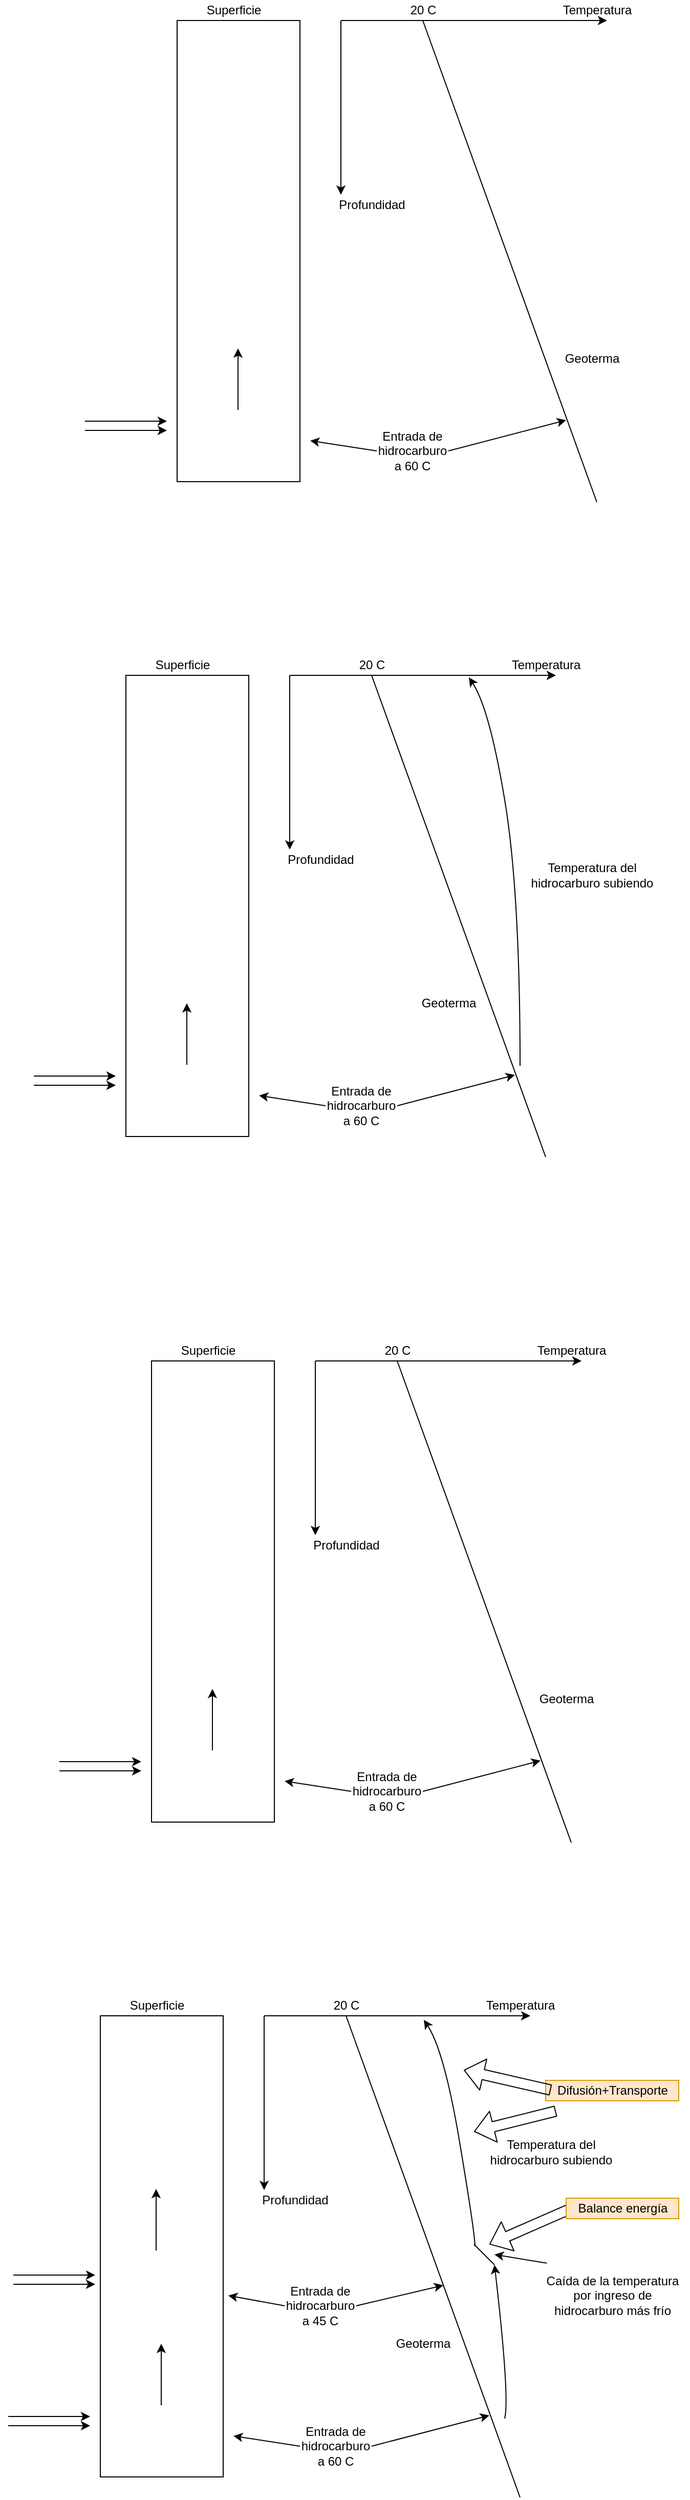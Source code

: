 <mxfile version="12.0.2" type="device" pages="1"><diagram id="9jEtwEMSBzsFZ0hR_dxh" name="Page-1"><mxGraphModel dx="1088" dy="591" grid="1" gridSize="10" guides="1" tooltips="1" connect="1" arrows="1" fold="1" page="1" pageScale="1" pageWidth="850" pageHeight="1100" math="0" shadow="0"><root><mxCell id="0"/><mxCell id="1" parent="0"/><mxCell id="ihtMYPaw3KKNn8zYOf03-1" value="" style="rounded=0;whiteSpace=wrap;html=1;" vertex="1" parent="1"><mxGeometry x="240" y="120" width="120" height="450" as="geometry"/></mxCell><mxCell id="ihtMYPaw3KKNn8zYOf03-2" value="" style="endArrow=classic;html=1;" edge="1" parent="1"><mxGeometry width="50" height="50" relative="1" as="geometry"><mxPoint x="400" y="120" as="sourcePoint"/><mxPoint x="660" y="120" as="targetPoint"/></mxGeometry></mxCell><mxCell id="ihtMYPaw3KKNn8zYOf03-3" value="" style="endArrow=classic;html=1;" edge="1" parent="1"><mxGeometry width="50" height="50" relative="1" as="geometry"><mxPoint x="400" y="120" as="sourcePoint"/><mxPoint x="400" y="290" as="targetPoint"/></mxGeometry></mxCell><mxCell id="ihtMYPaw3KKNn8zYOf03-4" value="&lt;div&gt;Temperatura&lt;/div&gt;" style="text;html=1;resizable=0;autosize=1;align=center;verticalAlign=middle;points=[];fillColor=none;strokeColor=none;rounded=0;" vertex="1" parent="1"><mxGeometry x="610" y="100" width="80" height="20" as="geometry"/></mxCell><mxCell id="ihtMYPaw3KKNn8zYOf03-5" value="&lt;div&gt;Profundidad&lt;/div&gt;" style="text;html=1;resizable=0;autosize=1;align=center;verticalAlign=middle;points=[];fillColor=none;strokeColor=none;rounded=0;" vertex="1" parent="1"><mxGeometry x="390" y="290" width="80" height="20" as="geometry"/></mxCell><mxCell id="ihtMYPaw3KKNn8zYOf03-6" value="" style="endArrow=none;html=1;" edge="1" parent="1"><mxGeometry width="50" height="50" relative="1" as="geometry"><mxPoint x="650" y="590" as="sourcePoint"/><mxPoint x="480" y="120" as="targetPoint"/></mxGeometry></mxCell><mxCell id="ihtMYPaw3KKNn8zYOf03-8" value="&lt;div&gt;Geoterma&lt;/div&gt;" style="text;html=1;resizable=0;autosize=1;align=center;verticalAlign=middle;points=[];fillColor=none;strokeColor=none;rounded=0;" vertex="1" parent="1"><mxGeometry x="610" y="440" width="70" height="20" as="geometry"/></mxCell><mxCell id="ihtMYPaw3KKNn8zYOf03-9" value="20 C" style="text;html=1;resizable=0;autosize=1;align=center;verticalAlign=middle;points=[];fillColor=none;strokeColor=none;rounded=0;" vertex="1" parent="1"><mxGeometry x="460" y="100" width="40" height="20" as="geometry"/></mxCell><mxCell id="ihtMYPaw3KKNn8zYOf03-10" value="Superficie" style="text;html=1;resizable=0;autosize=1;align=center;verticalAlign=middle;points=[];fillColor=none;strokeColor=none;rounded=0;" vertex="1" parent="1"><mxGeometry x="260" y="100" width="70" height="20" as="geometry"/></mxCell><mxCell id="ihtMYPaw3KKNn8zYOf03-11" value="" style="endArrow=classic;html=1;" edge="1" parent="1"><mxGeometry width="50" height="50" relative="1" as="geometry"><mxPoint x="150" y="511" as="sourcePoint"/><mxPoint x="230" y="511" as="targetPoint"/></mxGeometry></mxCell><mxCell id="ihtMYPaw3KKNn8zYOf03-13" value="" style="endArrow=classic;html=1;" edge="1" parent="1"><mxGeometry width="50" height="50" relative="1" as="geometry"><mxPoint x="150" y="520" as="sourcePoint"/><mxPoint x="230" y="520" as="targetPoint"/></mxGeometry></mxCell><mxCell id="ihtMYPaw3KKNn8zYOf03-16" value="Entrada de hidrocarburo a 60 C" style="text;html=1;strokeColor=none;fillColor=none;align=center;verticalAlign=middle;whiteSpace=wrap;rounded=0;" vertex="1" parent="1"><mxGeometry x="435" y="520" width="70" height="40" as="geometry"/></mxCell><mxCell id="ihtMYPaw3KKNn8zYOf03-17" value="" style="endArrow=classic;html=1;exitX=0;exitY=0.5;exitDx=0;exitDy=0;" edge="1" parent="1" source="ihtMYPaw3KKNn8zYOf03-16"><mxGeometry width="50" height="50" relative="1" as="geometry"><mxPoint x="385" y="565" as="sourcePoint"/><mxPoint x="370" y="530" as="targetPoint"/></mxGeometry></mxCell><mxCell id="ihtMYPaw3KKNn8zYOf03-18" value="" style="endArrow=classic;html=1;exitX=1;exitY=0.5;exitDx=0;exitDy=0;" edge="1" parent="1" source="ihtMYPaw3KKNn8zYOf03-16"><mxGeometry width="50" height="50" relative="1" as="geometry"><mxPoint x="505" y="560" as="sourcePoint"/><mxPoint x="620" y="510" as="targetPoint"/></mxGeometry></mxCell><mxCell id="ihtMYPaw3KKNn8zYOf03-20" value="" style="endArrow=classic;html=1;" edge="1" parent="1"><mxGeometry width="50" height="50" relative="1" as="geometry"><mxPoint x="299.5" y="500" as="sourcePoint"/><mxPoint x="299.5" y="440" as="targetPoint"/></mxGeometry></mxCell><mxCell id="ihtMYPaw3KKNn8zYOf03-36" value="" style="rounded=0;whiteSpace=wrap;html=1;" vertex="1" parent="1"><mxGeometry x="190" y="759" width="120" height="450" as="geometry"/></mxCell><mxCell id="ihtMYPaw3KKNn8zYOf03-37" value="" style="endArrow=classic;html=1;" edge="1" parent="1"><mxGeometry width="50" height="50" relative="1" as="geometry"><mxPoint x="350" y="759" as="sourcePoint"/><mxPoint x="610" y="759" as="targetPoint"/></mxGeometry></mxCell><mxCell id="ihtMYPaw3KKNn8zYOf03-38" value="" style="endArrow=classic;html=1;" edge="1" parent="1"><mxGeometry width="50" height="50" relative="1" as="geometry"><mxPoint x="350" y="759" as="sourcePoint"/><mxPoint x="350" y="929" as="targetPoint"/></mxGeometry></mxCell><mxCell id="ihtMYPaw3KKNn8zYOf03-39" value="&lt;div&gt;Temperatura&lt;/div&gt;" style="text;html=1;resizable=0;autosize=1;align=center;verticalAlign=middle;points=[];fillColor=none;strokeColor=none;rounded=0;" vertex="1" parent="1"><mxGeometry x="560" y="739" width="80" height="20" as="geometry"/></mxCell><mxCell id="ihtMYPaw3KKNn8zYOf03-40" value="&lt;div&gt;Profundidad&lt;/div&gt;" style="text;html=1;resizable=0;autosize=1;align=center;verticalAlign=middle;points=[];fillColor=none;strokeColor=none;rounded=0;" vertex="1" parent="1"><mxGeometry x="340" y="929" width="80" height="20" as="geometry"/></mxCell><mxCell id="ihtMYPaw3KKNn8zYOf03-41" value="" style="endArrow=none;html=1;" edge="1" parent="1"><mxGeometry width="50" height="50" relative="1" as="geometry"><mxPoint x="600" y="1229" as="sourcePoint"/><mxPoint x="430" y="759" as="targetPoint"/></mxGeometry></mxCell><mxCell id="ihtMYPaw3KKNn8zYOf03-42" value="&lt;div&gt;Geoterma&lt;/div&gt;" style="text;html=1;resizable=0;autosize=1;align=center;verticalAlign=middle;points=[];fillColor=none;strokeColor=none;rounded=0;" vertex="1" parent="1"><mxGeometry x="470" y="1069" width="70" height="20" as="geometry"/></mxCell><mxCell id="ihtMYPaw3KKNn8zYOf03-43" value="20 C" style="text;html=1;resizable=0;autosize=1;align=center;verticalAlign=middle;points=[];fillColor=none;strokeColor=none;rounded=0;" vertex="1" parent="1"><mxGeometry x="410" y="739" width="40" height="20" as="geometry"/></mxCell><mxCell id="ihtMYPaw3KKNn8zYOf03-44" value="Superficie" style="text;html=1;resizable=0;autosize=1;align=center;verticalAlign=middle;points=[];fillColor=none;strokeColor=none;rounded=0;" vertex="1" parent="1"><mxGeometry x="210" y="739" width="70" height="20" as="geometry"/></mxCell><mxCell id="ihtMYPaw3KKNn8zYOf03-45" value="" style="endArrow=classic;html=1;" edge="1" parent="1"><mxGeometry width="50" height="50" relative="1" as="geometry"><mxPoint x="100" y="1150" as="sourcePoint"/><mxPoint x="180" y="1150" as="targetPoint"/></mxGeometry></mxCell><mxCell id="ihtMYPaw3KKNn8zYOf03-46" value="" style="endArrow=classic;html=1;" edge="1" parent="1"><mxGeometry width="50" height="50" relative="1" as="geometry"><mxPoint x="100" y="1159" as="sourcePoint"/><mxPoint x="180" y="1159" as="targetPoint"/></mxGeometry></mxCell><mxCell id="ihtMYPaw3KKNn8zYOf03-47" value="Entrada de hidrocarburo a 60 C" style="text;html=1;strokeColor=none;fillColor=none;align=center;verticalAlign=middle;whiteSpace=wrap;rounded=0;" vertex="1" parent="1"><mxGeometry x="385" y="1159" width="70" height="40" as="geometry"/></mxCell><mxCell id="ihtMYPaw3KKNn8zYOf03-48" value="" style="endArrow=classic;html=1;exitX=0;exitY=0.5;exitDx=0;exitDy=0;" edge="1" parent="1" source="ihtMYPaw3KKNn8zYOf03-47"><mxGeometry width="50" height="50" relative="1" as="geometry"><mxPoint x="335" y="1204" as="sourcePoint"/><mxPoint x="320" y="1169" as="targetPoint"/></mxGeometry></mxCell><mxCell id="ihtMYPaw3KKNn8zYOf03-49" value="" style="endArrow=classic;html=1;exitX=1;exitY=0.5;exitDx=0;exitDy=0;" edge="1" parent="1" source="ihtMYPaw3KKNn8zYOf03-47"><mxGeometry width="50" height="50" relative="1" as="geometry"><mxPoint x="455" y="1199" as="sourcePoint"/><mxPoint x="570" y="1149" as="targetPoint"/></mxGeometry></mxCell><mxCell id="ihtMYPaw3KKNn8zYOf03-50" value="" style="endArrow=classic;html=1;" edge="1" parent="1"><mxGeometry width="50" height="50" relative="1" as="geometry"><mxPoint x="249.5" y="1139" as="sourcePoint"/><mxPoint x="249.5" y="1079" as="targetPoint"/></mxGeometry></mxCell><mxCell id="ihtMYPaw3KKNn8zYOf03-55" value="" style="curved=1;endArrow=classic;html=1;" edge="1" parent="1"><mxGeometry width="50" height="50" relative="1" as="geometry"><mxPoint x="575" y="1140" as="sourcePoint"/><mxPoint x="525" y="761" as="targetPoint"/><Array as="points"><mxPoint x="575" y="970"/><mxPoint x="545" y="791"/></Array></mxGeometry></mxCell><mxCell id="ihtMYPaw3KKNn8zYOf03-56" value="&lt;div&gt;Temperatura del &lt;br&gt;&lt;/div&gt;&lt;div&gt;hidrocarburo subiendo&lt;/div&gt;" style="text;html=1;resizable=0;autosize=1;align=center;verticalAlign=middle;points=[];fillColor=none;strokeColor=none;rounded=0;" vertex="1" parent="1"><mxGeometry x="575" y="939" width="140" height="30" as="geometry"/></mxCell><mxCell id="ihtMYPaw3KKNn8zYOf03-57" value="" style="rounded=0;whiteSpace=wrap;html=1;" vertex="1" parent="1"><mxGeometry x="215" y="1428" width="120" height="450" as="geometry"/></mxCell><mxCell id="ihtMYPaw3KKNn8zYOf03-58" value="" style="endArrow=classic;html=1;" edge="1" parent="1"><mxGeometry width="50" height="50" relative="1" as="geometry"><mxPoint x="375" y="1428" as="sourcePoint"/><mxPoint x="635" y="1428" as="targetPoint"/></mxGeometry></mxCell><mxCell id="ihtMYPaw3KKNn8zYOf03-59" value="" style="endArrow=classic;html=1;" edge="1" parent="1"><mxGeometry width="50" height="50" relative="1" as="geometry"><mxPoint x="375" y="1428" as="sourcePoint"/><mxPoint x="375" y="1598" as="targetPoint"/></mxGeometry></mxCell><mxCell id="ihtMYPaw3KKNn8zYOf03-60" value="&lt;div&gt;Temperatura&lt;/div&gt;" style="text;html=1;resizable=0;autosize=1;align=center;verticalAlign=middle;points=[];fillColor=none;strokeColor=none;rounded=0;" vertex="1" parent="1"><mxGeometry x="585" y="1408" width="80" height="20" as="geometry"/></mxCell><mxCell id="ihtMYPaw3KKNn8zYOf03-61" value="&lt;div&gt;Profundidad&lt;/div&gt;" style="text;html=1;resizable=0;autosize=1;align=center;verticalAlign=middle;points=[];fillColor=none;strokeColor=none;rounded=0;" vertex="1" parent="1"><mxGeometry x="365" y="1598" width="80" height="20" as="geometry"/></mxCell><mxCell id="ihtMYPaw3KKNn8zYOf03-62" value="" style="endArrow=none;html=1;" edge="1" parent="1"><mxGeometry width="50" height="50" relative="1" as="geometry"><mxPoint x="625" y="1898" as="sourcePoint"/><mxPoint x="455" y="1428" as="targetPoint"/></mxGeometry></mxCell><mxCell id="ihtMYPaw3KKNn8zYOf03-63" value="&lt;div&gt;Geoterma&lt;/div&gt;" style="text;html=1;resizable=0;autosize=1;align=center;verticalAlign=middle;points=[];fillColor=none;strokeColor=none;rounded=0;" vertex="1" parent="1"><mxGeometry x="585" y="1748" width="70" height="20" as="geometry"/></mxCell><mxCell id="ihtMYPaw3KKNn8zYOf03-64" value="20 C" style="text;html=1;resizable=0;autosize=1;align=center;verticalAlign=middle;points=[];fillColor=none;strokeColor=none;rounded=0;" vertex="1" parent="1"><mxGeometry x="435" y="1408" width="40" height="20" as="geometry"/></mxCell><mxCell id="ihtMYPaw3KKNn8zYOf03-65" value="Superficie" style="text;html=1;resizable=0;autosize=1;align=center;verticalAlign=middle;points=[];fillColor=none;strokeColor=none;rounded=0;" vertex="1" parent="1"><mxGeometry x="235" y="1408" width="70" height="20" as="geometry"/></mxCell><mxCell id="ihtMYPaw3KKNn8zYOf03-66" value="" style="endArrow=classic;html=1;" edge="1" parent="1"><mxGeometry width="50" height="50" relative="1" as="geometry"><mxPoint x="125" y="1819" as="sourcePoint"/><mxPoint x="205" y="1819" as="targetPoint"/></mxGeometry></mxCell><mxCell id="ihtMYPaw3KKNn8zYOf03-67" value="" style="endArrow=classic;html=1;" edge="1" parent="1"><mxGeometry width="50" height="50" relative="1" as="geometry"><mxPoint x="125" y="1828" as="sourcePoint"/><mxPoint x="205" y="1828" as="targetPoint"/></mxGeometry></mxCell><mxCell id="ihtMYPaw3KKNn8zYOf03-68" value="Entrada de hidrocarburo a 60 C" style="text;html=1;strokeColor=none;fillColor=none;align=center;verticalAlign=middle;whiteSpace=wrap;rounded=0;" vertex="1" parent="1"><mxGeometry x="410" y="1828" width="70" height="40" as="geometry"/></mxCell><mxCell id="ihtMYPaw3KKNn8zYOf03-69" value="" style="endArrow=classic;html=1;exitX=0;exitY=0.5;exitDx=0;exitDy=0;" edge="1" parent="1" source="ihtMYPaw3KKNn8zYOf03-68"><mxGeometry width="50" height="50" relative="1" as="geometry"><mxPoint x="360" y="1873" as="sourcePoint"/><mxPoint x="345" y="1838" as="targetPoint"/></mxGeometry></mxCell><mxCell id="ihtMYPaw3KKNn8zYOf03-70" value="" style="endArrow=classic;html=1;exitX=1;exitY=0.5;exitDx=0;exitDy=0;" edge="1" parent="1" source="ihtMYPaw3KKNn8zYOf03-68"><mxGeometry width="50" height="50" relative="1" as="geometry"><mxPoint x="480" y="1868" as="sourcePoint"/><mxPoint x="595" y="1818" as="targetPoint"/></mxGeometry></mxCell><mxCell id="ihtMYPaw3KKNn8zYOf03-71" value="" style="endArrow=classic;html=1;" edge="1" parent="1"><mxGeometry width="50" height="50" relative="1" as="geometry"><mxPoint x="274.5" y="1808" as="sourcePoint"/><mxPoint x="274.5" y="1748" as="targetPoint"/></mxGeometry></mxCell><mxCell id="ihtMYPaw3KKNn8zYOf03-72" value="" style="rounded=0;whiteSpace=wrap;html=1;" vertex="1" parent="1"><mxGeometry x="165" y="2067" width="120" height="450" as="geometry"/></mxCell><mxCell id="ihtMYPaw3KKNn8zYOf03-73" value="" style="endArrow=classic;html=1;" edge="1" parent="1"><mxGeometry width="50" height="50" relative="1" as="geometry"><mxPoint x="325" y="2067" as="sourcePoint"/><mxPoint x="585" y="2067" as="targetPoint"/></mxGeometry></mxCell><mxCell id="ihtMYPaw3KKNn8zYOf03-74" value="" style="endArrow=classic;html=1;" edge="1" parent="1"><mxGeometry width="50" height="50" relative="1" as="geometry"><mxPoint x="325" y="2067" as="sourcePoint"/><mxPoint x="325" y="2237" as="targetPoint"/></mxGeometry></mxCell><mxCell id="ihtMYPaw3KKNn8zYOf03-75" value="&lt;div&gt;Temperatura&lt;/div&gt;" style="text;html=1;resizable=0;autosize=1;align=center;verticalAlign=middle;points=[];fillColor=none;strokeColor=none;rounded=0;" vertex="1" parent="1"><mxGeometry x="535" y="2047" width="80" height="20" as="geometry"/></mxCell><mxCell id="ihtMYPaw3KKNn8zYOf03-76" value="&lt;div&gt;Profundidad&lt;/div&gt;" style="text;html=1;resizable=0;autosize=1;align=center;verticalAlign=middle;points=[];fillColor=none;strokeColor=none;rounded=0;" vertex="1" parent="1"><mxGeometry x="315" y="2237" width="80" height="20" as="geometry"/></mxCell><mxCell id="ihtMYPaw3KKNn8zYOf03-77" value="" style="endArrow=none;html=1;" edge="1" parent="1"><mxGeometry width="50" height="50" relative="1" as="geometry"><mxPoint x="575" y="2537" as="sourcePoint"/><mxPoint x="405" y="2067" as="targetPoint"/></mxGeometry></mxCell><mxCell id="ihtMYPaw3KKNn8zYOf03-78" value="&lt;div&gt;Geoterma&lt;/div&gt;" style="text;html=1;resizable=0;autosize=1;align=center;verticalAlign=middle;points=[];fillColor=none;strokeColor=none;rounded=0;" vertex="1" parent="1"><mxGeometry x="445" y="2377" width="70" height="20" as="geometry"/></mxCell><mxCell id="ihtMYPaw3KKNn8zYOf03-79" value="20 C" style="text;html=1;resizable=0;autosize=1;align=center;verticalAlign=middle;points=[];fillColor=none;strokeColor=none;rounded=0;" vertex="1" parent="1"><mxGeometry x="385" y="2047" width="40" height="20" as="geometry"/></mxCell><mxCell id="ihtMYPaw3KKNn8zYOf03-80" value="Superficie" style="text;html=1;resizable=0;autosize=1;align=center;verticalAlign=middle;points=[];fillColor=none;strokeColor=none;rounded=0;" vertex="1" parent="1"><mxGeometry x="185" y="2047" width="70" height="20" as="geometry"/></mxCell><mxCell id="ihtMYPaw3KKNn8zYOf03-81" value="" style="endArrow=classic;html=1;" edge="1" parent="1"><mxGeometry width="50" height="50" relative="1" as="geometry"><mxPoint x="75" y="2458" as="sourcePoint"/><mxPoint x="155" y="2458" as="targetPoint"/></mxGeometry></mxCell><mxCell id="ihtMYPaw3KKNn8zYOf03-82" value="" style="endArrow=classic;html=1;" edge="1" parent="1"><mxGeometry width="50" height="50" relative="1" as="geometry"><mxPoint x="75" y="2467" as="sourcePoint"/><mxPoint x="155" y="2467" as="targetPoint"/></mxGeometry></mxCell><mxCell id="ihtMYPaw3KKNn8zYOf03-83" value="Entrada de hidrocarburo a 60 C" style="text;html=1;strokeColor=none;fillColor=none;align=center;verticalAlign=middle;whiteSpace=wrap;rounded=0;" vertex="1" parent="1"><mxGeometry x="360" y="2467" width="70" height="40" as="geometry"/></mxCell><mxCell id="ihtMYPaw3KKNn8zYOf03-84" value="" style="endArrow=classic;html=1;exitX=0;exitY=0.5;exitDx=0;exitDy=0;" edge="1" parent="1" source="ihtMYPaw3KKNn8zYOf03-83"><mxGeometry width="50" height="50" relative="1" as="geometry"><mxPoint x="310" y="2512" as="sourcePoint"/><mxPoint x="295" y="2477" as="targetPoint"/></mxGeometry></mxCell><mxCell id="ihtMYPaw3KKNn8zYOf03-85" value="" style="endArrow=classic;html=1;exitX=1;exitY=0.5;exitDx=0;exitDy=0;" edge="1" parent="1" source="ihtMYPaw3KKNn8zYOf03-83"><mxGeometry width="50" height="50" relative="1" as="geometry"><mxPoint x="430" y="2507" as="sourcePoint"/><mxPoint x="545" y="2457" as="targetPoint"/></mxGeometry></mxCell><mxCell id="ihtMYPaw3KKNn8zYOf03-86" value="" style="endArrow=classic;html=1;" edge="1" parent="1"><mxGeometry width="50" height="50" relative="1" as="geometry"><mxPoint x="224.5" y="2447" as="sourcePoint"/><mxPoint x="224.5" y="2387" as="targetPoint"/></mxGeometry></mxCell><mxCell id="ihtMYPaw3KKNn8zYOf03-87" value="" style="curved=1;endArrow=classic;html=1;" edge="1" parent="1"><mxGeometry width="50" height="50" relative="1" as="geometry"><mxPoint x="531" y="2292" as="sourcePoint"/><mxPoint x="481" y="2071" as="targetPoint"/><Array as="points"><mxPoint x="531" y="2280"/><mxPoint x="501" y="2101"/></Array></mxGeometry></mxCell><mxCell id="ihtMYPaw3KKNn8zYOf03-88" value="&lt;div&gt;Temperatura del &lt;br&gt;&lt;/div&gt;&lt;div&gt;hidrocarburo subiendo&lt;/div&gt;" style="text;html=1;resizable=0;autosize=1;align=center;verticalAlign=middle;points=[];fillColor=none;strokeColor=none;rounded=0;" vertex="1" parent="1"><mxGeometry x="535" y="2185" width="140" height="30" as="geometry"/></mxCell><mxCell id="ihtMYPaw3KKNn8zYOf03-89" value="" style="endArrow=classic;html=1;" edge="1" parent="1"><mxGeometry width="50" height="50" relative="1" as="geometry"><mxPoint x="80" y="2320" as="sourcePoint"/><mxPoint x="160" y="2320" as="targetPoint"/></mxGeometry></mxCell><mxCell id="ihtMYPaw3KKNn8zYOf03-90" value="" style="endArrow=classic;html=1;" edge="1" parent="1"><mxGeometry width="50" height="50" relative="1" as="geometry"><mxPoint x="80" y="2329" as="sourcePoint"/><mxPoint x="160" y="2329" as="targetPoint"/></mxGeometry></mxCell><mxCell id="ihtMYPaw3KKNn8zYOf03-92" value="Entrada de hidrocarburo a 45 C" style="text;html=1;strokeColor=none;fillColor=none;align=center;verticalAlign=middle;whiteSpace=wrap;rounded=0;" vertex="1" parent="1"><mxGeometry x="345" y="2330" width="70" height="40" as="geometry"/></mxCell><mxCell id="ihtMYPaw3KKNn8zYOf03-93" value="" style="endArrow=classic;html=1;exitX=0;exitY=0.5;exitDx=0;exitDy=0;" edge="1" parent="1" source="ihtMYPaw3KKNn8zYOf03-92"><mxGeometry width="50" height="50" relative="1" as="geometry"><mxPoint x="295" y="2375" as="sourcePoint"/><mxPoint x="290" y="2340" as="targetPoint"/></mxGeometry></mxCell><mxCell id="ihtMYPaw3KKNn8zYOf03-94" value="" style="endArrow=classic;html=1;exitX=1;exitY=0.5;exitDx=0;exitDy=0;" edge="1" parent="1" source="ihtMYPaw3KKNn8zYOf03-92"><mxGeometry width="50" height="50" relative="1" as="geometry"><mxPoint x="415" y="2370" as="sourcePoint"/><mxPoint x="500" y="2330" as="targetPoint"/></mxGeometry></mxCell><mxCell id="ihtMYPaw3KKNn8zYOf03-95" value="" style="curved=1;endArrow=classic;html=1;" edge="1" parent="1"><mxGeometry width="50" height="50" relative="1" as="geometry"><mxPoint x="560" y="2460" as="sourcePoint"/><mxPoint x="550" y="2310" as="targetPoint"/><Array as="points"><mxPoint x="565" y="2439"/></Array></mxGeometry></mxCell><mxCell id="ihtMYPaw3KKNn8zYOf03-96" value="" style="endArrow=none;html=1;" edge="1" parent="1"><mxGeometry width="50" height="50" relative="1" as="geometry"><mxPoint x="550" y="2310" as="sourcePoint"/><mxPoint x="530" y="2290" as="targetPoint"/></mxGeometry></mxCell><mxCell id="ihtMYPaw3KKNn8zYOf03-97" value="&lt;div&gt;Caída de la temperatura &lt;br&gt;&lt;/div&gt;&lt;div&gt;por ingreso de &lt;br&gt;&lt;/div&gt;&lt;div&gt;hidrocarburo más frío&lt;/div&gt;" style="text;html=1;resizable=0;autosize=1;align=center;verticalAlign=middle;points=[];fillColor=none;strokeColor=none;rounded=0;" vertex="1" parent="1"><mxGeometry x="590" y="2315" width="150" height="50" as="geometry"/></mxCell><mxCell id="ihtMYPaw3KKNn8zYOf03-98" value="" style="endArrow=classic;html=1;exitX=0.074;exitY=-0.133;exitDx=0;exitDy=0;exitPerimeter=0;" edge="1" parent="1" source="ihtMYPaw3KKNn8zYOf03-97"><mxGeometry width="50" height="50" relative="1" as="geometry"><mxPoint x="620" y="2290" as="sourcePoint"/><mxPoint x="550" y="2300" as="targetPoint"/></mxGeometry></mxCell><mxCell id="ihtMYPaw3KKNn8zYOf03-99" value="" style="endArrow=classic;html=1;" edge="1" parent="1"><mxGeometry width="50" height="50" relative="1" as="geometry"><mxPoint x="219.5" y="2296" as="sourcePoint"/><mxPoint x="219.5" y="2236" as="targetPoint"/></mxGeometry></mxCell><mxCell id="ihtMYPaw3KKNn8zYOf03-100" value="&lt;div&gt;Difusión+Transporte&lt;/div&gt;" style="text;html=1;resizable=0;autosize=1;align=center;verticalAlign=middle;points=[];fillColor=#ffe6cc;strokeColor=#d79b00;rounded=0;" vertex="1" parent="1"><mxGeometry x="600" y="2130" width="130" height="20" as="geometry"/></mxCell><mxCell id="ihtMYPaw3KKNn8zYOf03-101" value="" style="shape=flexArrow;endArrow=classic;html=1;" edge="1" parent="1"><mxGeometry width="50" height="50" relative="1" as="geometry"><mxPoint x="605" y="2139.5" as="sourcePoint"/><mxPoint x="520" y="2120" as="targetPoint"/></mxGeometry></mxCell><mxCell id="ihtMYPaw3KKNn8zYOf03-102" value="" style="shape=flexArrow;endArrow=classic;html=1;" edge="1" parent="1"><mxGeometry width="50" height="50" relative="1" as="geometry"><mxPoint x="625" y="2255" as="sourcePoint"/><mxPoint x="545" y="2290" as="targetPoint"/></mxGeometry></mxCell><mxCell id="ihtMYPaw3KKNn8zYOf03-103" value="Balance energía" style="text;html=1;resizable=0;autosize=1;align=center;verticalAlign=middle;points=[];fillColor=#ffe6cc;strokeColor=#d79b00;rounded=0;" vertex="1" parent="1"><mxGeometry x="620" y="2245" width="110" height="20" as="geometry"/></mxCell><mxCell id="ihtMYPaw3KKNn8zYOf03-104" value="" style="shape=flexArrow;endArrow=classic;html=1;" edge="1" parent="1"><mxGeometry width="50" height="50" relative="1" as="geometry"><mxPoint x="610" y="2160" as="sourcePoint"/><mxPoint x="530" y="2180" as="targetPoint"/></mxGeometry></mxCell></root></mxGraphModel></diagram></mxfile>